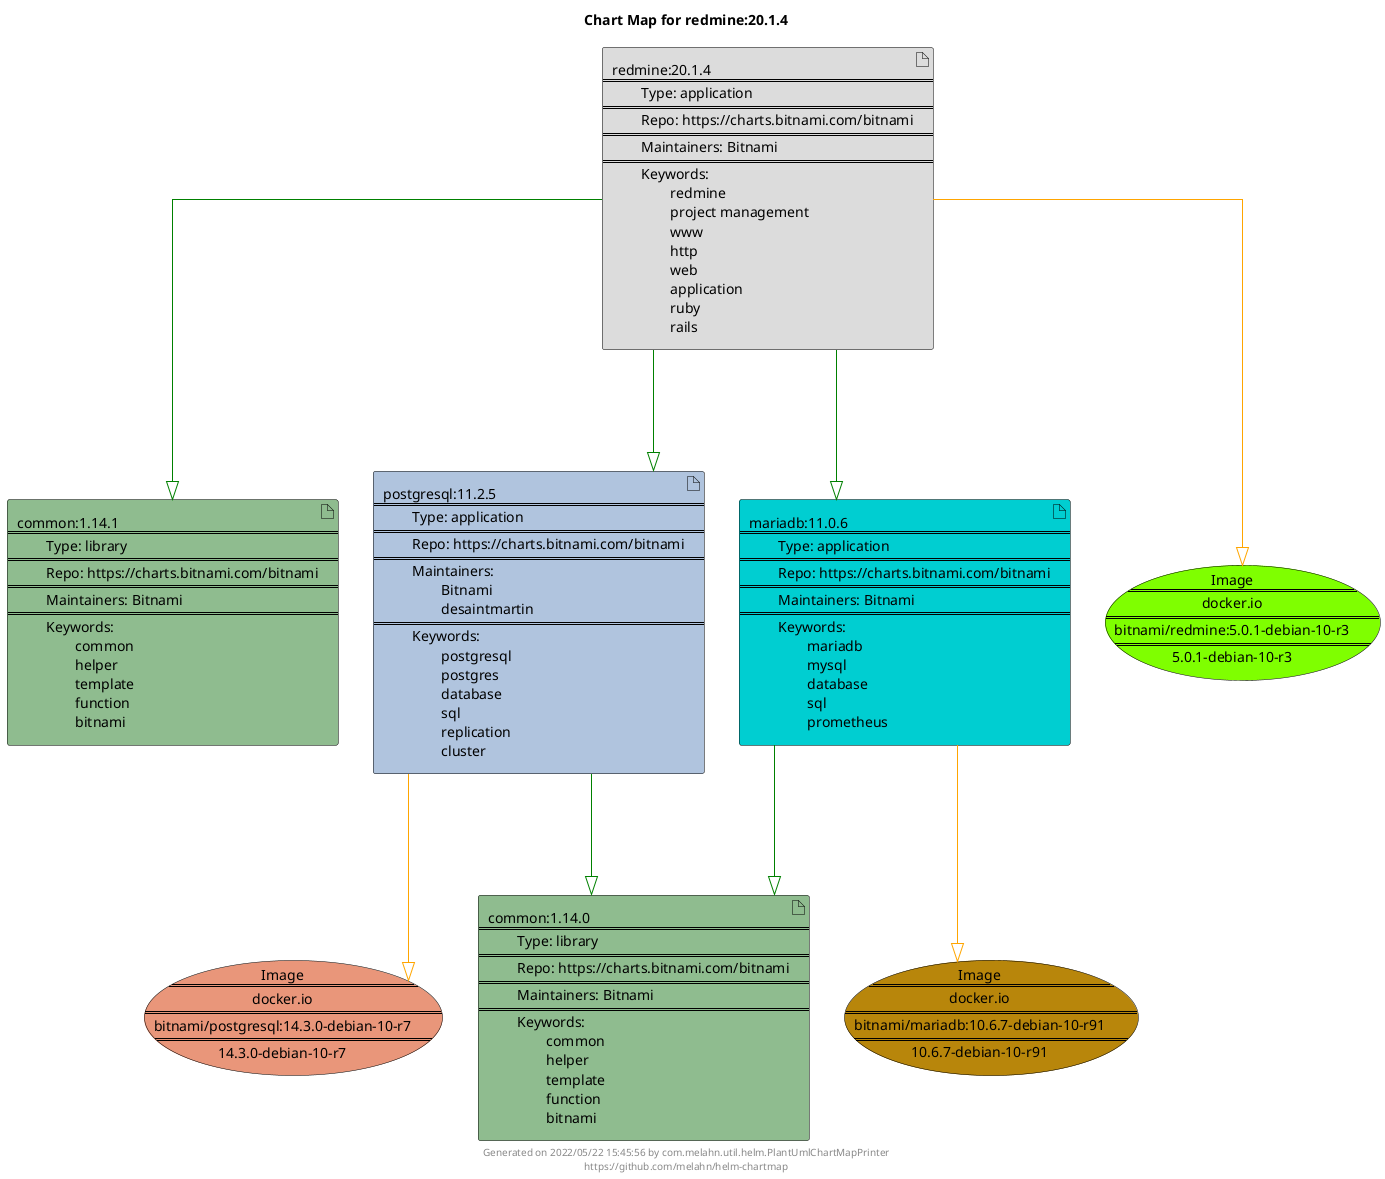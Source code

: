 @startuml
skinparam linetype ortho
skinparam backgroundColor white
skinparam usecaseBorderColor black
skinparam usecaseArrowColor LightSlateGray
skinparam artifactBorderColor black
skinparam artifactArrowColor LightSlateGray

title Chart Map for redmine:20.1.4

'There are 5 referenced Helm Charts
artifact "redmine:20.1.4\n====\n\tType: application\n====\n\tRepo: https://charts.bitnami.com/bitnami\n====\n\tMaintainers: Bitnami\n====\n\tKeywords: \n\t\tredmine\n\t\tproject management\n\t\twww\n\t\thttp\n\t\tweb\n\t\tapplication\n\t\truby\n\t\trails" as redmine_20_1_4 #Gainsboro
artifact "common:1.14.0\n====\n\tType: library\n====\n\tRepo: https://charts.bitnami.com/bitnami\n====\n\tMaintainers: Bitnami\n====\n\tKeywords: \n\t\tcommon\n\t\thelper\n\t\ttemplate\n\t\tfunction\n\t\tbitnami" as common_1_14_0 #DarkSeaGreen
artifact "common:1.14.1\n====\n\tType: library\n====\n\tRepo: https://charts.bitnami.com/bitnami\n====\n\tMaintainers: Bitnami\n====\n\tKeywords: \n\t\tcommon\n\t\thelper\n\t\ttemplate\n\t\tfunction\n\t\tbitnami" as common_1_14_1 #DarkSeaGreen
artifact "postgresql:11.2.5\n====\n\tType: application\n====\n\tRepo: https://charts.bitnami.com/bitnami\n====\n\tMaintainers: \n\t\tBitnami\n\t\tdesaintmartin\n====\n\tKeywords: \n\t\tpostgresql\n\t\tpostgres\n\t\tdatabase\n\t\tsql\n\t\treplication\n\t\tcluster" as postgresql_11_2_5 #LightSteelBlue
artifact "mariadb:11.0.6\n====\n\tType: application\n====\n\tRepo: https://charts.bitnami.com/bitnami\n====\n\tMaintainers: Bitnami\n====\n\tKeywords: \n\t\tmariadb\n\t\tmysql\n\t\tdatabase\n\t\tsql\n\t\tprometheus" as mariadb_11_0_6 #DarkTurquoise

'There are 3 referenced Docker Images
usecase "Image\n====\ndocker.io\n====\nbitnami/mariadb:10.6.7-debian-10-r91\n====\n10.6.7-debian-10-r91" as docker_io_bitnami_mariadb_10_6_7_debian_10_r91 #DarkGoldenRod
usecase "Image\n====\ndocker.io\n====\nbitnami/redmine:5.0.1-debian-10-r3\n====\n5.0.1-debian-10-r3" as docker_io_bitnami_redmine_5_0_1_debian_10_r3 #Chartreuse
usecase "Image\n====\ndocker.io\n====\nbitnami/postgresql:14.3.0-debian-10-r7\n====\n14.3.0-debian-10-r7" as docker_io_bitnami_postgresql_14_3_0_debian_10_r7 #DarkSalmon

'Chart Dependencies
redmine_20_1_4--[#green]-|>common_1_14_1
redmine_20_1_4--[#green]-|>postgresql_11_2_5
postgresql_11_2_5--[#green]-|>common_1_14_0
redmine_20_1_4--[#green]-|>mariadb_11_0_6
mariadb_11_0_6--[#green]-|>common_1_14_0
redmine_20_1_4--[#orange]-|>docker_io_bitnami_redmine_5_0_1_debian_10_r3
postgresql_11_2_5--[#orange]-|>docker_io_bitnami_postgresql_14_3_0_debian_10_r7
mariadb_11_0_6--[#orange]-|>docker_io_bitnami_mariadb_10_6_7_debian_10_r91

center footer Generated on 2022/05/22 15:45:56 by com.melahn.util.helm.PlantUmlChartMapPrinter\nhttps://github.com/melahn/helm-chartmap
@enduml

